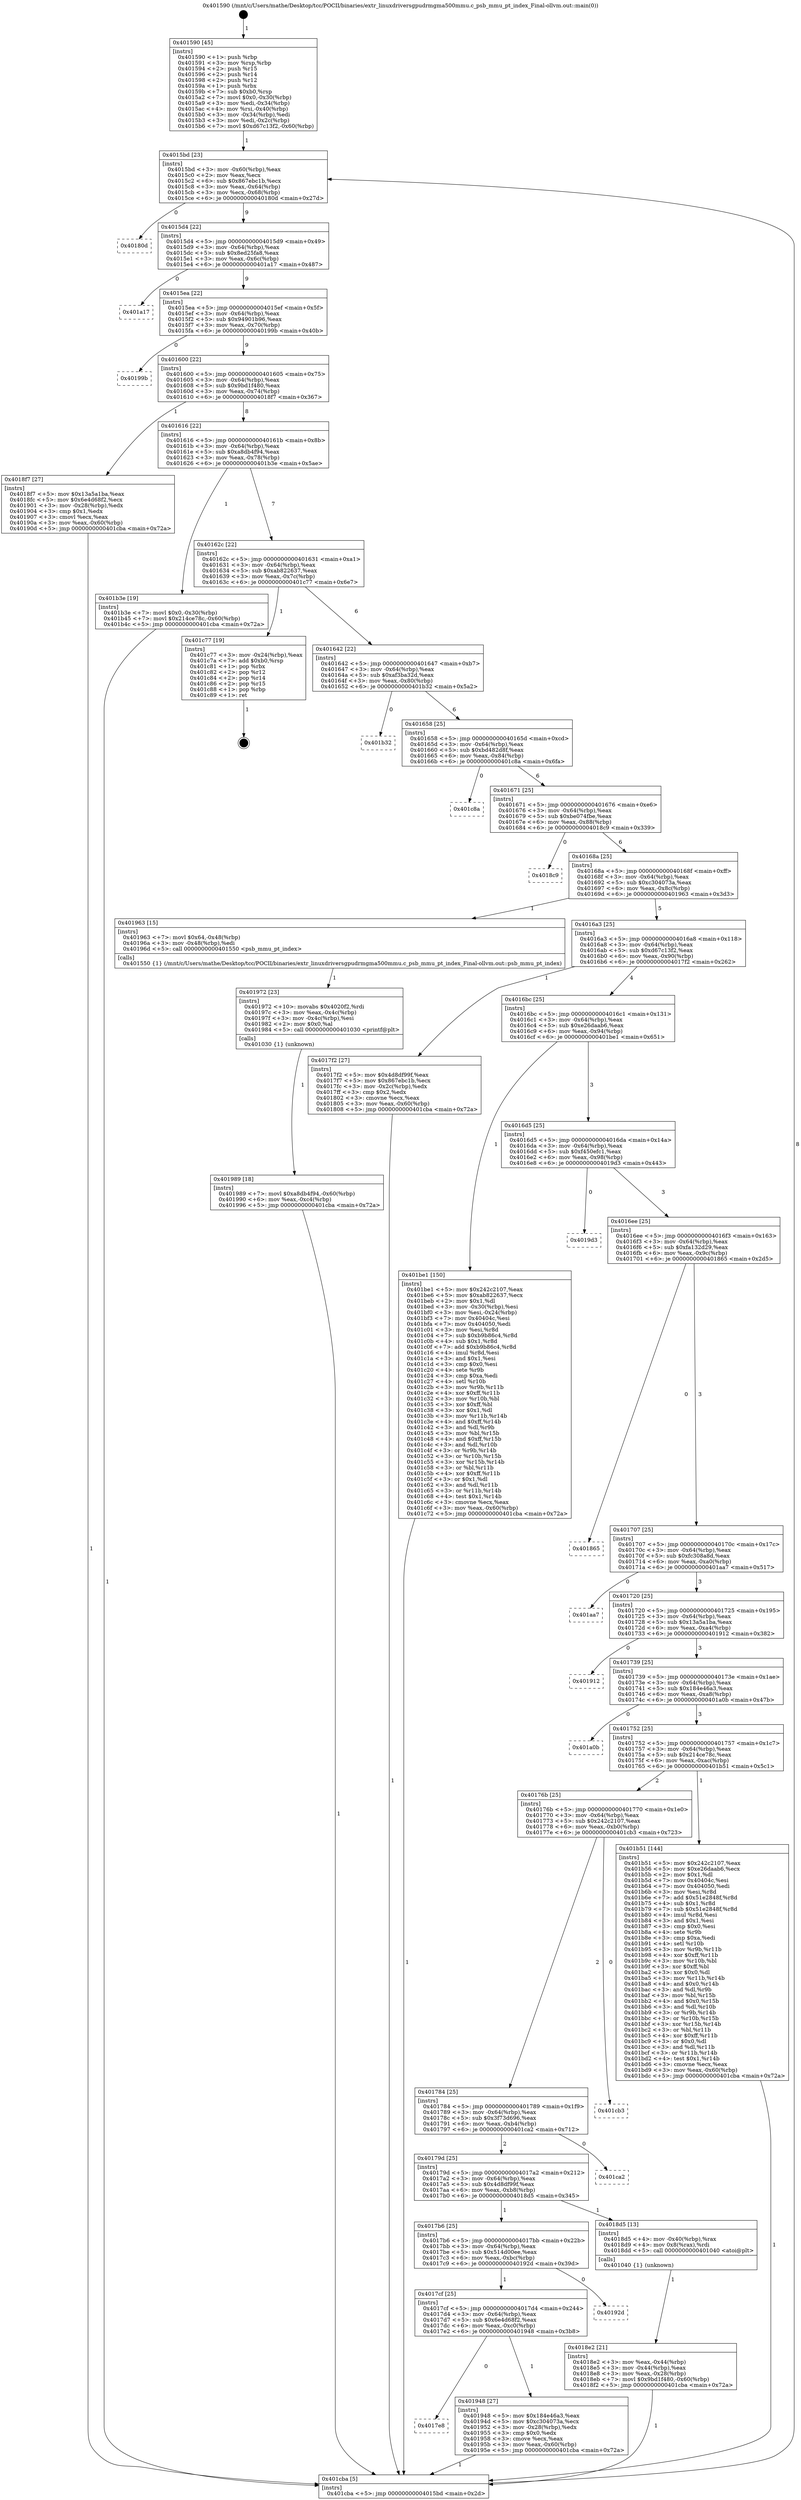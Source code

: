 digraph "0x401590" {
  label = "0x401590 (/mnt/c/Users/mathe/Desktop/tcc/POCII/binaries/extr_linuxdriversgpudrmgma500mmu.c_psb_mmu_pt_index_Final-ollvm.out::main(0))"
  labelloc = "t"
  node[shape=record]

  Entry [label="",width=0.3,height=0.3,shape=circle,fillcolor=black,style=filled]
  "0x4015bd" [label="{
     0x4015bd [23]\l
     | [instrs]\l
     &nbsp;&nbsp;0x4015bd \<+3\>: mov -0x60(%rbp),%eax\l
     &nbsp;&nbsp;0x4015c0 \<+2\>: mov %eax,%ecx\l
     &nbsp;&nbsp;0x4015c2 \<+6\>: sub $0x867ebc1b,%ecx\l
     &nbsp;&nbsp;0x4015c8 \<+3\>: mov %eax,-0x64(%rbp)\l
     &nbsp;&nbsp;0x4015cb \<+3\>: mov %ecx,-0x68(%rbp)\l
     &nbsp;&nbsp;0x4015ce \<+6\>: je 000000000040180d \<main+0x27d\>\l
  }"]
  "0x40180d" [label="{
     0x40180d\l
  }", style=dashed]
  "0x4015d4" [label="{
     0x4015d4 [22]\l
     | [instrs]\l
     &nbsp;&nbsp;0x4015d4 \<+5\>: jmp 00000000004015d9 \<main+0x49\>\l
     &nbsp;&nbsp;0x4015d9 \<+3\>: mov -0x64(%rbp),%eax\l
     &nbsp;&nbsp;0x4015dc \<+5\>: sub $0x8ed25fa8,%eax\l
     &nbsp;&nbsp;0x4015e1 \<+3\>: mov %eax,-0x6c(%rbp)\l
     &nbsp;&nbsp;0x4015e4 \<+6\>: je 0000000000401a17 \<main+0x487\>\l
  }"]
  Exit [label="",width=0.3,height=0.3,shape=circle,fillcolor=black,style=filled,peripheries=2]
  "0x401a17" [label="{
     0x401a17\l
  }", style=dashed]
  "0x4015ea" [label="{
     0x4015ea [22]\l
     | [instrs]\l
     &nbsp;&nbsp;0x4015ea \<+5\>: jmp 00000000004015ef \<main+0x5f\>\l
     &nbsp;&nbsp;0x4015ef \<+3\>: mov -0x64(%rbp),%eax\l
     &nbsp;&nbsp;0x4015f2 \<+5\>: sub $0x94901b96,%eax\l
     &nbsp;&nbsp;0x4015f7 \<+3\>: mov %eax,-0x70(%rbp)\l
     &nbsp;&nbsp;0x4015fa \<+6\>: je 000000000040199b \<main+0x40b\>\l
  }"]
  "0x401989" [label="{
     0x401989 [18]\l
     | [instrs]\l
     &nbsp;&nbsp;0x401989 \<+7\>: movl $0xa8db4f94,-0x60(%rbp)\l
     &nbsp;&nbsp;0x401990 \<+6\>: mov %eax,-0xc4(%rbp)\l
     &nbsp;&nbsp;0x401996 \<+5\>: jmp 0000000000401cba \<main+0x72a\>\l
  }"]
  "0x40199b" [label="{
     0x40199b\l
  }", style=dashed]
  "0x401600" [label="{
     0x401600 [22]\l
     | [instrs]\l
     &nbsp;&nbsp;0x401600 \<+5\>: jmp 0000000000401605 \<main+0x75\>\l
     &nbsp;&nbsp;0x401605 \<+3\>: mov -0x64(%rbp),%eax\l
     &nbsp;&nbsp;0x401608 \<+5\>: sub $0x9bd1f480,%eax\l
     &nbsp;&nbsp;0x40160d \<+3\>: mov %eax,-0x74(%rbp)\l
     &nbsp;&nbsp;0x401610 \<+6\>: je 00000000004018f7 \<main+0x367\>\l
  }"]
  "0x401972" [label="{
     0x401972 [23]\l
     | [instrs]\l
     &nbsp;&nbsp;0x401972 \<+10\>: movabs $0x4020f2,%rdi\l
     &nbsp;&nbsp;0x40197c \<+3\>: mov %eax,-0x4c(%rbp)\l
     &nbsp;&nbsp;0x40197f \<+3\>: mov -0x4c(%rbp),%esi\l
     &nbsp;&nbsp;0x401982 \<+2\>: mov $0x0,%al\l
     &nbsp;&nbsp;0x401984 \<+5\>: call 0000000000401030 \<printf@plt\>\l
     | [calls]\l
     &nbsp;&nbsp;0x401030 \{1\} (unknown)\l
  }"]
  "0x4018f7" [label="{
     0x4018f7 [27]\l
     | [instrs]\l
     &nbsp;&nbsp;0x4018f7 \<+5\>: mov $0x13a5a1ba,%eax\l
     &nbsp;&nbsp;0x4018fc \<+5\>: mov $0x6e4d68f2,%ecx\l
     &nbsp;&nbsp;0x401901 \<+3\>: mov -0x28(%rbp),%edx\l
     &nbsp;&nbsp;0x401904 \<+3\>: cmp $0x1,%edx\l
     &nbsp;&nbsp;0x401907 \<+3\>: cmovl %ecx,%eax\l
     &nbsp;&nbsp;0x40190a \<+3\>: mov %eax,-0x60(%rbp)\l
     &nbsp;&nbsp;0x40190d \<+5\>: jmp 0000000000401cba \<main+0x72a\>\l
  }"]
  "0x401616" [label="{
     0x401616 [22]\l
     | [instrs]\l
     &nbsp;&nbsp;0x401616 \<+5\>: jmp 000000000040161b \<main+0x8b\>\l
     &nbsp;&nbsp;0x40161b \<+3\>: mov -0x64(%rbp),%eax\l
     &nbsp;&nbsp;0x40161e \<+5\>: sub $0xa8db4f94,%eax\l
     &nbsp;&nbsp;0x401623 \<+3\>: mov %eax,-0x78(%rbp)\l
     &nbsp;&nbsp;0x401626 \<+6\>: je 0000000000401b3e \<main+0x5ae\>\l
  }"]
  "0x4017e8" [label="{
     0x4017e8\l
  }", style=dashed]
  "0x401b3e" [label="{
     0x401b3e [19]\l
     | [instrs]\l
     &nbsp;&nbsp;0x401b3e \<+7\>: movl $0x0,-0x30(%rbp)\l
     &nbsp;&nbsp;0x401b45 \<+7\>: movl $0x214ce78c,-0x60(%rbp)\l
     &nbsp;&nbsp;0x401b4c \<+5\>: jmp 0000000000401cba \<main+0x72a\>\l
  }"]
  "0x40162c" [label="{
     0x40162c [22]\l
     | [instrs]\l
     &nbsp;&nbsp;0x40162c \<+5\>: jmp 0000000000401631 \<main+0xa1\>\l
     &nbsp;&nbsp;0x401631 \<+3\>: mov -0x64(%rbp),%eax\l
     &nbsp;&nbsp;0x401634 \<+5\>: sub $0xab822637,%eax\l
     &nbsp;&nbsp;0x401639 \<+3\>: mov %eax,-0x7c(%rbp)\l
     &nbsp;&nbsp;0x40163c \<+6\>: je 0000000000401c77 \<main+0x6e7\>\l
  }"]
  "0x401948" [label="{
     0x401948 [27]\l
     | [instrs]\l
     &nbsp;&nbsp;0x401948 \<+5\>: mov $0x184e46a3,%eax\l
     &nbsp;&nbsp;0x40194d \<+5\>: mov $0xc304073a,%ecx\l
     &nbsp;&nbsp;0x401952 \<+3\>: mov -0x28(%rbp),%edx\l
     &nbsp;&nbsp;0x401955 \<+3\>: cmp $0x0,%edx\l
     &nbsp;&nbsp;0x401958 \<+3\>: cmove %ecx,%eax\l
     &nbsp;&nbsp;0x40195b \<+3\>: mov %eax,-0x60(%rbp)\l
     &nbsp;&nbsp;0x40195e \<+5\>: jmp 0000000000401cba \<main+0x72a\>\l
  }"]
  "0x401c77" [label="{
     0x401c77 [19]\l
     | [instrs]\l
     &nbsp;&nbsp;0x401c77 \<+3\>: mov -0x24(%rbp),%eax\l
     &nbsp;&nbsp;0x401c7a \<+7\>: add $0xb0,%rsp\l
     &nbsp;&nbsp;0x401c81 \<+1\>: pop %rbx\l
     &nbsp;&nbsp;0x401c82 \<+2\>: pop %r12\l
     &nbsp;&nbsp;0x401c84 \<+2\>: pop %r14\l
     &nbsp;&nbsp;0x401c86 \<+2\>: pop %r15\l
     &nbsp;&nbsp;0x401c88 \<+1\>: pop %rbp\l
     &nbsp;&nbsp;0x401c89 \<+1\>: ret\l
  }"]
  "0x401642" [label="{
     0x401642 [22]\l
     | [instrs]\l
     &nbsp;&nbsp;0x401642 \<+5\>: jmp 0000000000401647 \<main+0xb7\>\l
     &nbsp;&nbsp;0x401647 \<+3\>: mov -0x64(%rbp),%eax\l
     &nbsp;&nbsp;0x40164a \<+5\>: sub $0xaf3ba32d,%eax\l
     &nbsp;&nbsp;0x40164f \<+3\>: mov %eax,-0x80(%rbp)\l
     &nbsp;&nbsp;0x401652 \<+6\>: je 0000000000401b32 \<main+0x5a2\>\l
  }"]
  "0x4017cf" [label="{
     0x4017cf [25]\l
     | [instrs]\l
     &nbsp;&nbsp;0x4017cf \<+5\>: jmp 00000000004017d4 \<main+0x244\>\l
     &nbsp;&nbsp;0x4017d4 \<+3\>: mov -0x64(%rbp),%eax\l
     &nbsp;&nbsp;0x4017d7 \<+5\>: sub $0x6e4d68f2,%eax\l
     &nbsp;&nbsp;0x4017dc \<+6\>: mov %eax,-0xc0(%rbp)\l
     &nbsp;&nbsp;0x4017e2 \<+6\>: je 0000000000401948 \<main+0x3b8\>\l
  }"]
  "0x401b32" [label="{
     0x401b32\l
  }", style=dashed]
  "0x401658" [label="{
     0x401658 [25]\l
     | [instrs]\l
     &nbsp;&nbsp;0x401658 \<+5\>: jmp 000000000040165d \<main+0xcd\>\l
     &nbsp;&nbsp;0x40165d \<+3\>: mov -0x64(%rbp),%eax\l
     &nbsp;&nbsp;0x401660 \<+5\>: sub $0xbd482d8f,%eax\l
     &nbsp;&nbsp;0x401665 \<+6\>: mov %eax,-0x84(%rbp)\l
     &nbsp;&nbsp;0x40166b \<+6\>: je 0000000000401c8a \<main+0x6fa\>\l
  }"]
  "0x40192d" [label="{
     0x40192d\l
  }", style=dashed]
  "0x401c8a" [label="{
     0x401c8a\l
  }", style=dashed]
  "0x401671" [label="{
     0x401671 [25]\l
     | [instrs]\l
     &nbsp;&nbsp;0x401671 \<+5\>: jmp 0000000000401676 \<main+0xe6\>\l
     &nbsp;&nbsp;0x401676 \<+3\>: mov -0x64(%rbp),%eax\l
     &nbsp;&nbsp;0x401679 \<+5\>: sub $0xbe074fbe,%eax\l
     &nbsp;&nbsp;0x40167e \<+6\>: mov %eax,-0x88(%rbp)\l
     &nbsp;&nbsp;0x401684 \<+6\>: je 00000000004018c9 \<main+0x339\>\l
  }"]
  "0x4018e2" [label="{
     0x4018e2 [21]\l
     | [instrs]\l
     &nbsp;&nbsp;0x4018e2 \<+3\>: mov %eax,-0x44(%rbp)\l
     &nbsp;&nbsp;0x4018e5 \<+3\>: mov -0x44(%rbp),%eax\l
     &nbsp;&nbsp;0x4018e8 \<+3\>: mov %eax,-0x28(%rbp)\l
     &nbsp;&nbsp;0x4018eb \<+7\>: movl $0x9bd1f480,-0x60(%rbp)\l
     &nbsp;&nbsp;0x4018f2 \<+5\>: jmp 0000000000401cba \<main+0x72a\>\l
  }"]
  "0x4018c9" [label="{
     0x4018c9\l
  }", style=dashed]
  "0x40168a" [label="{
     0x40168a [25]\l
     | [instrs]\l
     &nbsp;&nbsp;0x40168a \<+5\>: jmp 000000000040168f \<main+0xff\>\l
     &nbsp;&nbsp;0x40168f \<+3\>: mov -0x64(%rbp),%eax\l
     &nbsp;&nbsp;0x401692 \<+5\>: sub $0xc304073a,%eax\l
     &nbsp;&nbsp;0x401697 \<+6\>: mov %eax,-0x8c(%rbp)\l
     &nbsp;&nbsp;0x40169d \<+6\>: je 0000000000401963 \<main+0x3d3\>\l
  }"]
  "0x4017b6" [label="{
     0x4017b6 [25]\l
     | [instrs]\l
     &nbsp;&nbsp;0x4017b6 \<+5\>: jmp 00000000004017bb \<main+0x22b\>\l
     &nbsp;&nbsp;0x4017bb \<+3\>: mov -0x64(%rbp),%eax\l
     &nbsp;&nbsp;0x4017be \<+5\>: sub $0x514d00ee,%eax\l
     &nbsp;&nbsp;0x4017c3 \<+6\>: mov %eax,-0xbc(%rbp)\l
     &nbsp;&nbsp;0x4017c9 \<+6\>: je 000000000040192d \<main+0x39d\>\l
  }"]
  "0x401963" [label="{
     0x401963 [15]\l
     | [instrs]\l
     &nbsp;&nbsp;0x401963 \<+7\>: movl $0x64,-0x48(%rbp)\l
     &nbsp;&nbsp;0x40196a \<+3\>: mov -0x48(%rbp),%edi\l
     &nbsp;&nbsp;0x40196d \<+5\>: call 0000000000401550 \<psb_mmu_pt_index\>\l
     | [calls]\l
     &nbsp;&nbsp;0x401550 \{1\} (/mnt/c/Users/mathe/Desktop/tcc/POCII/binaries/extr_linuxdriversgpudrmgma500mmu.c_psb_mmu_pt_index_Final-ollvm.out::psb_mmu_pt_index)\l
  }"]
  "0x4016a3" [label="{
     0x4016a3 [25]\l
     | [instrs]\l
     &nbsp;&nbsp;0x4016a3 \<+5\>: jmp 00000000004016a8 \<main+0x118\>\l
     &nbsp;&nbsp;0x4016a8 \<+3\>: mov -0x64(%rbp),%eax\l
     &nbsp;&nbsp;0x4016ab \<+5\>: sub $0xd67c13f2,%eax\l
     &nbsp;&nbsp;0x4016b0 \<+6\>: mov %eax,-0x90(%rbp)\l
     &nbsp;&nbsp;0x4016b6 \<+6\>: je 00000000004017f2 \<main+0x262\>\l
  }"]
  "0x4018d5" [label="{
     0x4018d5 [13]\l
     | [instrs]\l
     &nbsp;&nbsp;0x4018d5 \<+4\>: mov -0x40(%rbp),%rax\l
     &nbsp;&nbsp;0x4018d9 \<+4\>: mov 0x8(%rax),%rdi\l
     &nbsp;&nbsp;0x4018dd \<+5\>: call 0000000000401040 \<atoi@plt\>\l
     | [calls]\l
     &nbsp;&nbsp;0x401040 \{1\} (unknown)\l
  }"]
  "0x4017f2" [label="{
     0x4017f2 [27]\l
     | [instrs]\l
     &nbsp;&nbsp;0x4017f2 \<+5\>: mov $0x4d8df99f,%eax\l
     &nbsp;&nbsp;0x4017f7 \<+5\>: mov $0x867ebc1b,%ecx\l
     &nbsp;&nbsp;0x4017fc \<+3\>: mov -0x2c(%rbp),%edx\l
     &nbsp;&nbsp;0x4017ff \<+3\>: cmp $0x2,%edx\l
     &nbsp;&nbsp;0x401802 \<+3\>: cmovne %ecx,%eax\l
     &nbsp;&nbsp;0x401805 \<+3\>: mov %eax,-0x60(%rbp)\l
     &nbsp;&nbsp;0x401808 \<+5\>: jmp 0000000000401cba \<main+0x72a\>\l
  }"]
  "0x4016bc" [label="{
     0x4016bc [25]\l
     | [instrs]\l
     &nbsp;&nbsp;0x4016bc \<+5\>: jmp 00000000004016c1 \<main+0x131\>\l
     &nbsp;&nbsp;0x4016c1 \<+3\>: mov -0x64(%rbp),%eax\l
     &nbsp;&nbsp;0x4016c4 \<+5\>: sub $0xe26daab6,%eax\l
     &nbsp;&nbsp;0x4016c9 \<+6\>: mov %eax,-0x94(%rbp)\l
     &nbsp;&nbsp;0x4016cf \<+6\>: je 0000000000401be1 \<main+0x651\>\l
  }"]
  "0x401cba" [label="{
     0x401cba [5]\l
     | [instrs]\l
     &nbsp;&nbsp;0x401cba \<+5\>: jmp 00000000004015bd \<main+0x2d\>\l
  }"]
  "0x401590" [label="{
     0x401590 [45]\l
     | [instrs]\l
     &nbsp;&nbsp;0x401590 \<+1\>: push %rbp\l
     &nbsp;&nbsp;0x401591 \<+3\>: mov %rsp,%rbp\l
     &nbsp;&nbsp;0x401594 \<+2\>: push %r15\l
     &nbsp;&nbsp;0x401596 \<+2\>: push %r14\l
     &nbsp;&nbsp;0x401598 \<+2\>: push %r12\l
     &nbsp;&nbsp;0x40159a \<+1\>: push %rbx\l
     &nbsp;&nbsp;0x40159b \<+7\>: sub $0xb0,%rsp\l
     &nbsp;&nbsp;0x4015a2 \<+7\>: movl $0x0,-0x30(%rbp)\l
     &nbsp;&nbsp;0x4015a9 \<+3\>: mov %edi,-0x34(%rbp)\l
     &nbsp;&nbsp;0x4015ac \<+4\>: mov %rsi,-0x40(%rbp)\l
     &nbsp;&nbsp;0x4015b0 \<+3\>: mov -0x34(%rbp),%edi\l
     &nbsp;&nbsp;0x4015b3 \<+3\>: mov %edi,-0x2c(%rbp)\l
     &nbsp;&nbsp;0x4015b6 \<+7\>: movl $0xd67c13f2,-0x60(%rbp)\l
  }"]
  "0x40179d" [label="{
     0x40179d [25]\l
     | [instrs]\l
     &nbsp;&nbsp;0x40179d \<+5\>: jmp 00000000004017a2 \<main+0x212\>\l
     &nbsp;&nbsp;0x4017a2 \<+3\>: mov -0x64(%rbp),%eax\l
     &nbsp;&nbsp;0x4017a5 \<+5\>: sub $0x4d8df99f,%eax\l
     &nbsp;&nbsp;0x4017aa \<+6\>: mov %eax,-0xb8(%rbp)\l
     &nbsp;&nbsp;0x4017b0 \<+6\>: je 00000000004018d5 \<main+0x345\>\l
  }"]
  "0x401be1" [label="{
     0x401be1 [150]\l
     | [instrs]\l
     &nbsp;&nbsp;0x401be1 \<+5\>: mov $0x242c2107,%eax\l
     &nbsp;&nbsp;0x401be6 \<+5\>: mov $0xab822637,%ecx\l
     &nbsp;&nbsp;0x401beb \<+2\>: mov $0x1,%dl\l
     &nbsp;&nbsp;0x401bed \<+3\>: mov -0x30(%rbp),%esi\l
     &nbsp;&nbsp;0x401bf0 \<+3\>: mov %esi,-0x24(%rbp)\l
     &nbsp;&nbsp;0x401bf3 \<+7\>: mov 0x40404c,%esi\l
     &nbsp;&nbsp;0x401bfa \<+7\>: mov 0x404050,%edi\l
     &nbsp;&nbsp;0x401c01 \<+3\>: mov %esi,%r8d\l
     &nbsp;&nbsp;0x401c04 \<+7\>: sub $0xb9b86c4,%r8d\l
     &nbsp;&nbsp;0x401c0b \<+4\>: sub $0x1,%r8d\l
     &nbsp;&nbsp;0x401c0f \<+7\>: add $0xb9b86c4,%r8d\l
     &nbsp;&nbsp;0x401c16 \<+4\>: imul %r8d,%esi\l
     &nbsp;&nbsp;0x401c1a \<+3\>: and $0x1,%esi\l
     &nbsp;&nbsp;0x401c1d \<+3\>: cmp $0x0,%esi\l
     &nbsp;&nbsp;0x401c20 \<+4\>: sete %r9b\l
     &nbsp;&nbsp;0x401c24 \<+3\>: cmp $0xa,%edi\l
     &nbsp;&nbsp;0x401c27 \<+4\>: setl %r10b\l
     &nbsp;&nbsp;0x401c2b \<+3\>: mov %r9b,%r11b\l
     &nbsp;&nbsp;0x401c2e \<+4\>: xor $0xff,%r11b\l
     &nbsp;&nbsp;0x401c32 \<+3\>: mov %r10b,%bl\l
     &nbsp;&nbsp;0x401c35 \<+3\>: xor $0xff,%bl\l
     &nbsp;&nbsp;0x401c38 \<+3\>: xor $0x1,%dl\l
     &nbsp;&nbsp;0x401c3b \<+3\>: mov %r11b,%r14b\l
     &nbsp;&nbsp;0x401c3e \<+4\>: and $0xff,%r14b\l
     &nbsp;&nbsp;0x401c42 \<+3\>: and %dl,%r9b\l
     &nbsp;&nbsp;0x401c45 \<+3\>: mov %bl,%r15b\l
     &nbsp;&nbsp;0x401c48 \<+4\>: and $0xff,%r15b\l
     &nbsp;&nbsp;0x401c4c \<+3\>: and %dl,%r10b\l
     &nbsp;&nbsp;0x401c4f \<+3\>: or %r9b,%r14b\l
     &nbsp;&nbsp;0x401c52 \<+3\>: or %r10b,%r15b\l
     &nbsp;&nbsp;0x401c55 \<+3\>: xor %r15b,%r14b\l
     &nbsp;&nbsp;0x401c58 \<+3\>: or %bl,%r11b\l
     &nbsp;&nbsp;0x401c5b \<+4\>: xor $0xff,%r11b\l
     &nbsp;&nbsp;0x401c5f \<+3\>: or $0x1,%dl\l
     &nbsp;&nbsp;0x401c62 \<+3\>: and %dl,%r11b\l
     &nbsp;&nbsp;0x401c65 \<+3\>: or %r11b,%r14b\l
     &nbsp;&nbsp;0x401c68 \<+4\>: test $0x1,%r14b\l
     &nbsp;&nbsp;0x401c6c \<+3\>: cmovne %ecx,%eax\l
     &nbsp;&nbsp;0x401c6f \<+3\>: mov %eax,-0x60(%rbp)\l
     &nbsp;&nbsp;0x401c72 \<+5\>: jmp 0000000000401cba \<main+0x72a\>\l
  }"]
  "0x4016d5" [label="{
     0x4016d5 [25]\l
     | [instrs]\l
     &nbsp;&nbsp;0x4016d5 \<+5\>: jmp 00000000004016da \<main+0x14a\>\l
     &nbsp;&nbsp;0x4016da \<+3\>: mov -0x64(%rbp),%eax\l
     &nbsp;&nbsp;0x4016dd \<+5\>: sub $0xf450efc1,%eax\l
     &nbsp;&nbsp;0x4016e2 \<+6\>: mov %eax,-0x98(%rbp)\l
     &nbsp;&nbsp;0x4016e8 \<+6\>: je 00000000004019d3 \<main+0x443\>\l
  }"]
  "0x401ca2" [label="{
     0x401ca2\l
  }", style=dashed]
  "0x4019d3" [label="{
     0x4019d3\l
  }", style=dashed]
  "0x4016ee" [label="{
     0x4016ee [25]\l
     | [instrs]\l
     &nbsp;&nbsp;0x4016ee \<+5\>: jmp 00000000004016f3 \<main+0x163\>\l
     &nbsp;&nbsp;0x4016f3 \<+3\>: mov -0x64(%rbp),%eax\l
     &nbsp;&nbsp;0x4016f6 \<+5\>: sub $0xfa132d29,%eax\l
     &nbsp;&nbsp;0x4016fb \<+6\>: mov %eax,-0x9c(%rbp)\l
     &nbsp;&nbsp;0x401701 \<+6\>: je 0000000000401865 \<main+0x2d5\>\l
  }"]
  "0x401784" [label="{
     0x401784 [25]\l
     | [instrs]\l
     &nbsp;&nbsp;0x401784 \<+5\>: jmp 0000000000401789 \<main+0x1f9\>\l
     &nbsp;&nbsp;0x401789 \<+3\>: mov -0x64(%rbp),%eax\l
     &nbsp;&nbsp;0x40178c \<+5\>: sub $0x3f73d696,%eax\l
     &nbsp;&nbsp;0x401791 \<+6\>: mov %eax,-0xb4(%rbp)\l
     &nbsp;&nbsp;0x401797 \<+6\>: je 0000000000401ca2 \<main+0x712\>\l
  }"]
  "0x401865" [label="{
     0x401865\l
  }", style=dashed]
  "0x401707" [label="{
     0x401707 [25]\l
     | [instrs]\l
     &nbsp;&nbsp;0x401707 \<+5\>: jmp 000000000040170c \<main+0x17c\>\l
     &nbsp;&nbsp;0x40170c \<+3\>: mov -0x64(%rbp),%eax\l
     &nbsp;&nbsp;0x40170f \<+5\>: sub $0xfc308a8d,%eax\l
     &nbsp;&nbsp;0x401714 \<+6\>: mov %eax,-0xa0(%rbp)\l
     &nbsp;&nbsp;0x40171a \<+6\>: je 0000000000401aa7 \<main+0x517\>\l
  }"]
  "0x401cb3" [label="{
     0x401cb3\l
  }", style=dashed]
  "0x401aa7" [label="{
     0x401aa7\l
  }", style=dashed]
  "0x401720" [label="{
     0x401720 [25]\l
     | [instrs]\l
     &nbsp;&nbsp;0x401720 \<+5\>: jmp 0000000000401725 \<main+0x195\>\l
     &nbsp;&nbsp;0x401725 \<+3\>: mov -0x64(%rbp),%eax\l
     &nbsp;&nbsp;0x401728 \<+5\>: sub $0x13a5a1ba,%eax\l
     &nbsp;&nbsp;0x40172d \<+6\>: mov %eax,-0xa4(%rbp)\l
     &nbsp;&nbsp;0x401733 \<+6\>: je 0000000000401912 \<main+0x382\>\l
  }"]
  "0x40176b" [label="{
     0x40176b [25]\l
     | [instrs]\l
     &nbsp;&nbsp;0x40176b \<+5\>: jmp 0000000000401770 \<main+0x1e0\>\l
     &nbsp;&nbsp;0x401770 \<+3\>: mov -0x64(%rbp),%eax\l
     &nbsp;&nbsp;0x401773 \<+5\>: sub $0x242c2107,%eax\l
     &nbsp;&nbsp;0x401778 \<+6\>: mov %eax,-0xb0(%rbp)\l
     &nbsp;&nbsp;0x40177e \<+6\>: je 0000000000401cb3 \<main+0x723\>\l
  }"]
  "0x401912" [label="{
     0x401912\l
  }", style=dashed]
  "0x401739" [label="{
     0x401739 [25]\l
     | [instrs]\l
     &nbsp;&nbsp;0x401739 \<+5\>: jmp 000000000040173e \<main+0x1ae\>\l
     &nbsp;&nbsp;0x40173e \<+3\>: mov -0x64(%rbp),%eax\l
     &nbsp;&nbsp;0x401741 \<+5\>: sub $0x184e46a3,%eax\l
     &nbsp;&nbsp;0x401746 \<+6\>: mov %eax,-0xa8(%rbp)\l
     &nbsp;&nbsp;0x40174c \<+6\>: je 0000000000401a0b \<main+0x47b\>\l
  }"]
  "0x401b51" [label="{
     0x401b51 [144]\l
     | [instrs]\l
     &nbsp;&nbsp;0x401b51 \<+5\>: mov $0x242c2107,%eax\l
     &nbsp;&nbsp;0x401b56 \<+5\>: mov $0xe26daab6,%ecx\l
     &nbsp;&nbsp;0x401b5b \<+2\>: mov $0x1,%dl\l
     &nbsp;&nbsp;0x401b5d \<+7\>: mov 0x40404c,%esi\l
     &nbsp;&nbsp;0x401b64 \<+7\>: mov 0x404050,%edi\l
     &nbsp;&nbsp;0x401b6b \<+3\>: mov %esi,%r8d\l
     &nbsp;&nbsp;0x401b6e \<+7\>: add $0x51e2848f,%r8d\l
     &nbsp;&nbsp;0x401b75 \<+4\>: sub $0x1,%r8d\l
     &nbsp;&nbsp;0x401b79 \<+7\>: sub $0x51e2848f,%r8d\l
     &nbsp;&nbsp;0x401b80 \<+4\>: imul %r8d,%esi\l
     &nbsp;&nbsp;0x401b84 \<+3\>: and $0x1,%esi\l
     &nbsp;&nbsp;0x401b87 \<+3\>: cmp $0x0,%esi\l
     &nbsp;&nbsp;0x401b8a \<+4\>: sete %r9b\l
     &nbsp;&nbsp;0x401b8e \<+3\>: cmp $0xa,%edi\l
     &nbsp;&nbsp;0x401b91 \<+4\>: setl %r10b\l
     &nbsp;&nbsp;0x401b95 \<+3\>: mov %r9b,%r11b\l
     &nbsp;&nbsp;0x401b98 \<+4\>: xor $0xff,%r11b\l
     &nbsp;&nbsp;0x401b9c \<+3\>: mov %r10b,%bl\l
     &nbsp;&nbsp;0x401b9f \<+3\>: xor $0xff,%bl\l
     &nbsp;&nbsp;0x401ba2 \<+3\>: xor $0x0,%dl\l
     &nbsp;&nbsp;0x401ba5 \<+3\>: mov %r11b,%r14b\l
     &nbsp;&nbsp;0x401ba8 \<+4\>: and $0x0,%r14b\l
     &nbsp;&nbsp;0x401bac \<+3\>: and %dl,%r9b\l
     &nbsp;&nbsp;0x401baf \<+3\>: mov %bl,%r15b\l
     &nbsp;&nbsp;0x401bb2 \<+4\>: and $0x0,%r15b\l
     &nbsp;&nbsp;0x401bb6 \<+3\>: and %dl,%r10b\l
     &nbsp;&nbsp;0x401bb9 \<+3\>: or %r9b,%r14b\l
     &nbsp;&nbsp;0x401bbc \<+3\>: or %r10b,%r15b\l
     &nbsp;&nbsp;0x401bbf \<+3\>: xor %r15b,%r14b\l
     &nbsp;&nbsp;0x401bc2 \<+3\>: or %bl,%r11b\l
     &nbsp;&nbsp;0x401bc5 \<+4\>: xor $0xff,%r11b\l
     &nbsp;&nbsp;0x401bc9 \<+3\>: or $0x0,%dl\l
     &nbsp;&nbsp;0x401bcc \<+3\>: and %dl,%r11b\l
     &nbsp;&nbsp;0x401bcf \<+3\>: or %r11b,%r14b\l
     &nbsp;&nbsp;0x401bd2 \<+4\>: test $0x1,%r14b\l
     &nbsp;&nbsp;0x401bd6 \<+3\>: cmovne %ecx,%eax\l
     &nbsp;&nbsp;0x401bd9 \<+3\>: mov %eax,-0x60(%rbp)\l
     &nbsp;&nbsp;0x401bdc \<+5\>: jmp 0000000000401cba \<main+0x72a\>\l
  }"]
  "0x401a0b" [label="{
     0x401a0b\l
  }", style=dashed]
  "0x401752" [label="{
     0x401752 [25]\l
     | [instrs]\l
     &nbsp;&nbsp;0x401752 \<+5\>: jmp 0000000000401757 \<main+0x1c7\>\l
     &nbsp;&nbsp;0x401757 \<+3\>: mov -0x64(%rbp),%eax\l
     &nbsp;&nbsp;0x40175a \<+5\>: sub $0x214ce78c,%eax\l
     &nbsp;&nbsp;0x40175f \<+6\>: mov %eax,-0xac(%rbp)\l
     &nbsp;&nbsp;0x401765 \<+6\>: je 0000000000401b51 \<main+0x5c1\>\l
  }"]
  Entry -> "0x401590" [label=" 1"]
  "0x4015bd" -> "0x40180d" [label=" 0"]
  "0x4015bd" -> "0x4015d4" [label=" 9"]
  "0x401c77" -> Exit [label=" 1"]
  "0x4015d4" -> "0x401a17" [label=" 0"]
  "0x4015d4" -> "0x4015ea" [label=" 9"]
  "0x401be1" -> "0x401cba" [label=" 1"]
  "0x4015ea" -> "0x40199b" [label=" 0"]
  "0x4015ea" -> "0x401600" [label=" 9"]
  "0x401b51" -> "0x401cba" [label=" 1"]
  "0x401600" -> "0x4018f7" [label=" 1"]
  "0x401600" -> "0x401616" [label=" 8"]
  "0x401b3e" -> "0x401cba" [label=" 1"]
  "0x401616" -> "0x401b3e" [label=" 1"]
  "0x401616" -> "0x40162c" [label=" 7"]
  "0x401989" -> "0x401cba" [label=" 1"]
  "0x40162c" -> "0x401c77" [label=" 1"]
  "0x40162c" -> "0x401642" [label=" 6"]
  "0x401972" -> "0x401989" [label=" 1"]
  "0x401642" -> "0x401b32" [label=" 0"]
  "0x401642" -> "0x401658" [label=" 6"]
  "0x401948" -> "0x401cba" [label=" 1"]
  "0x401658" -> "0x401c8a" [label=" 0"]
  "0x401658" -> "0x401671" [label=" 6"]
  "0x4017cf" -> "0x4017e8" [label=" 0"]
  "0x401671" -> "0x4018c9" [label=" 0"]
  "0x401671" -> "0x40168a" [label=" 6"]
  "0x401963" -> "0x401972" [label=" 1"]
  "0x40168a" -> "0x401963" [label=" 1"]
  "0x40168a" -> "0x4016a3" [label=" 5"]
  "0x4017b6" -> "0x4017cf" [label=" 1"]
  "0x4016a3" -> "0x4017f2" [label=" 1"]
  "0x4016a3" -> "0x4016bc" [label=" 4"]
  "0x4017f2" -> "0x401cba" [label=" 1"]
  "0x401590" -> "0x4015bd" [label=" 1"]
  "0x401cba" -> "0x4015bd" [label=" 8"]
  "0x4017b6" -> "0x40192d" [label=" 0"]
  "0x4016bc" -> "0x401be1" [label=" 1"]
  "0x4016bc" -> "0x4016d5" [label=" 3"]
  "0x4018f7" -> "0x401cba" [label=" 1"]
  "0x4016d5" -> "0x4019d3" [label=" 0"]
  "0x4016d5" -> "0x4016ee" [label=" 3"]
  "0x4018e2" -> "0x401cba" [label=" 1"]
  "0x4016ee" -> "0x401865" [label=" 0"]
  "0x4016ee" -> "0x401707" [label=" 3"]
  "0x40179d" -> "0x4017b6" [label=" 1"]
  "0x401707" -> "0x401aa7" [label=" 0"]
  "0x401707" -> "0x401720" [label=" 3"]
  "0x40179d" -> "0x4018d5" [label=" 1"]
  "0x401720" -> "0x401912" [label=" 0"]
  "0x401720" -> "0x401739" [label=" 3"]
  "0x401784" -> "0x40179d" [label=" 2"]
  "0x401739" -> "0x401a0b" [label=" 0"]
  "0x401739" -> "0x401752" [label=" 3"]
  "0x401784" -> "0x401ca2" [label=" 0"]
  "0x401752" -> "0x401b51" [label=" 1"]
  "0x401752" -> "0x40176b" [label=" 2"]
  "0x4017cf" -> "0x401948" [label=" 1"]
  "0x40176b" -> "0x401cb3" [label=" 0"]
  "0x40176b" -> "0x401784" [label=" 2"]
  "0x4018d5" -> "0x4018e2" [label=" 1"]
}
